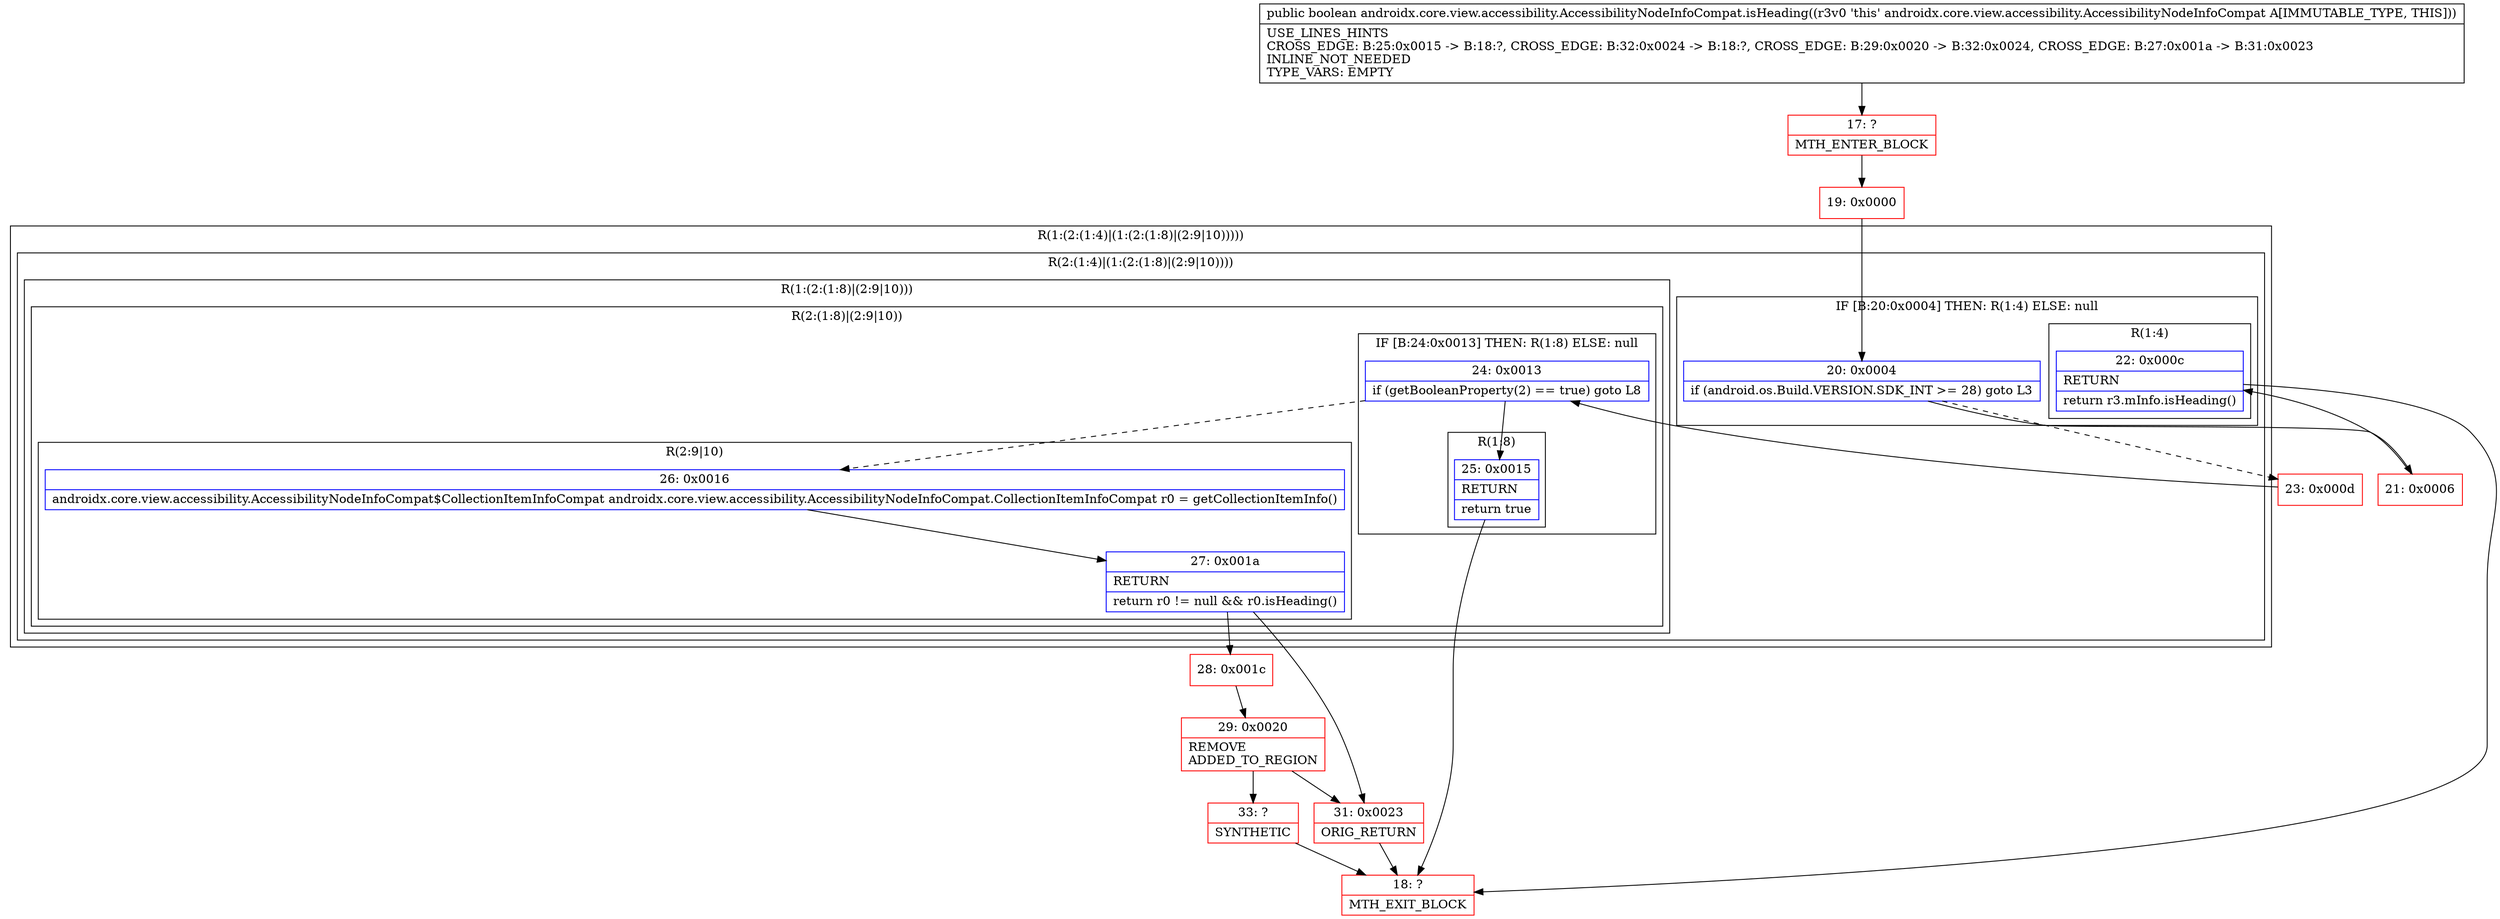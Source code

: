 digraph "CFG forandroidx.core.view.accessibility.AccessibilityNodeInfoCompat.isHeading()Z" {
subgraph cluster_Region_451205754 {
label = "R(1:(2:(1:4)|(1:(2:(1:8)|(2:9|10)))))";
node [shape=record,color=blue];
subgraph cluster_Region_269528784 {
label = "R(2:(1:4)|(1:(2:(1:8)|(2:9|10))))";
node [shape=record,color=blue];
subgraph cluster_IfRegion_1560211936 {
label = "IF [B:20:0x0004] THEN: R(1:4) ELSE: null";
node [shape=record,color=blue];
Node_20 [shape=record,label="{20\:\ 0x0004|if (android.os.Build.VERSION.SDK_INT \>= 28) goto L3\l}"];
subgraph cluster_Region_2001900969 {
label = "R(1:4)";
node [shape=record,color=blue];
Node_22 [shape=record,label="{22\:\ 0x000c|RETURN\l|return r3.mInfo.isHeading()\l}"];
}
}
subgraph cluster_Region_1264170547 {
label = "R(1:(2:(1:8)|(2:9|10)))";
node [shape=record,color=blue];
subgraph cluster_Region_1579870118 {
label = "R(2:(1:8)|(2:9|10))";
node [shape=record,color=blue];
subgraph cluster_IfRegion_1970306162 {
label = "IF [B:24:0x0013] THEN: R(1:8) ELSE: null";
node [shape=record,color=blue];
Node_24 [shape=record,label="{24\:\ 0x0013|if (getBooleanProperty(2) == true) goto L8\l}"];
subgraph cluster_Region_384581800 {
label = "R(1:8)";
node [shape=record,color=blue];
Node_25 [shape=record,label="{25\:\ 0x0015|RETURN\l|return true\l}"];
}
}
subgraph cluster_Region_1608589538 {
label = "R(2:9|10)";
node [shape=record,color=blue];
Node_26 [shape=record,label="{26\:\ 0x0016|androidx.core.view.accessibility.AccessibilityNodeInfoCompat$CollectionItemInfoCompat androidx.core.view.accessibility.AccessibilityNodeInfoCompat.CollectionItemInfoCompat r0 = getCollectionItemInfo()\l}"];
Node_27 [shape=record,label="{27\:\ 0x001a|RETURN\l|return r0 != null && r0.isHeading()\l}"];
}
}
}
}
}
Node_17 [shape=record,color=red,label="{17\:\ ?|MTH_ENTER_BLOCK\l}"];
Node_19 [shape=record,color=red,label="{19\:\ 0x0000}"];
Node_21 [shape=record,color=red,label="{21\:\ 0x0006}"];
Node_18 [shape=record,color=red,label="{18\:\ ?|MTH_EXIT_BLOCK\l}"];
Node_23 [shape=record,color=red,label="{23\:\ 0x000d}"];
Node_28 [shape=record,color=red,label="{28\:\ 0x001c}"];
Node_29 [shape=record,color=red,label="{29\:\ 0x0020|REMOVE\lADDED_TO_REGION\l}"];
Node_33 [shape=record,color=red,label="{33\:\ ?|SYNTHETIC\l}"];
Node_31 [shape=record,color=red,label="{31\:\ 0x0023|ORIG_RETURN\l}"];
MethodNode[shape=record,label="{public boolean androidx.core.view.accessibility.AccessibilityNodeInfoCompat.isHeading((r3v0 'this' androidx.core.view.accessibility.AccessibilityNodeInfoCompat A[IMMUTABLE_TYPE, THIS]))  | USE_LINES_HINTS\lCROSS_EDGE: B:25:0x0015 \-\> B:18:?, CROSS_EDGE: B:32:0x0024 \-\> B:18:?, CROSS_EDGE: B:29:0x0020 \-\> B:32:0x0024, CROSS_EDGE: B:27:0x001a \-\> B:31:0x0023\lINLINE_NOT_NEEDED\lTYPE_VARS: EMPTY\l}"];
MethodNode -> Node_17;Node_20 -> Node_21;
Node_20 -> Node_23[style=dashed];
Node_22 -> Node_18;
Node_24 -> Node_25;
Node_24 -> Node_26[style=dashed];
Node_25 -> Node_18;
Node_26 -> Node_27;
Node_27 -> Node_28;
Node_27 -> Node_31;
Node_17 -> Node_19;
Node_19 -> Node_20;
Node_21 -> Node_22;
Node_23 -> Node_24;
Node_28 -> Node_29;
Node_29 -> Node_31;
Node_29 -> Node_33;
Node_33 -> Node_18;
Node_31 -> Node_18;
}

